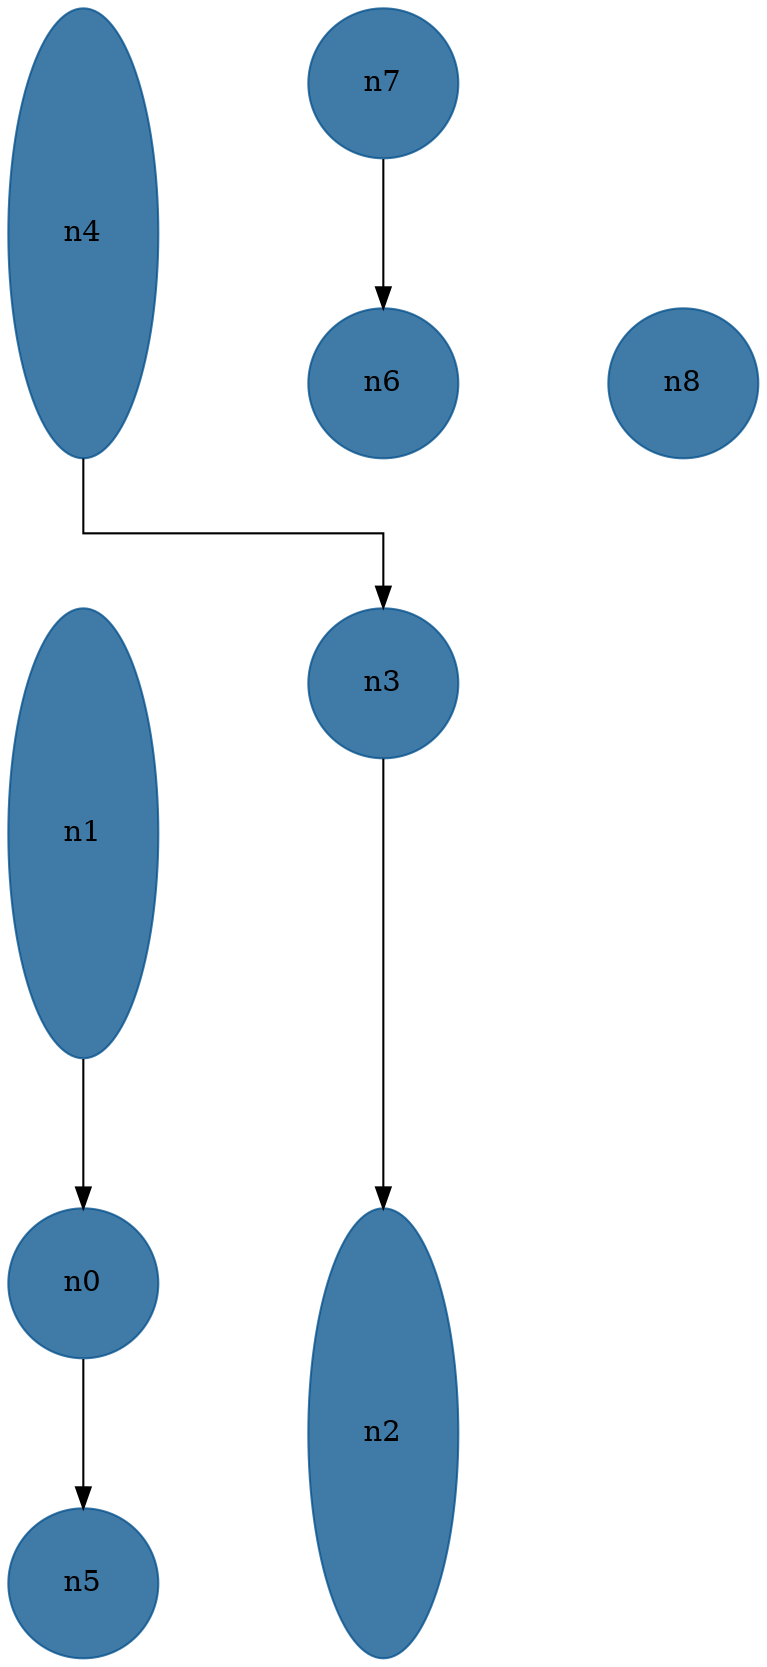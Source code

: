 //do not use DOT to generate pdf use NEATO or FDP
digraph{
layout="neato";
splines="ortho";
n4[shape="ellipse", style="filled", color="#004E8ABF", pos="0,11!", height="3", width="1"];
n4 -> n3;
n7[shape="ellipse", style="filled", color="#004E8ABF", pos="2,12!", height="1", width="1"];
n7 -> n6;
n6[shape="ellipse", style="filled", color="#004E8ABF", pos="2,10!", height="1", width="1"];
n8[shape="ellipse", style="filled", color="#004E8ABF", pos="4,10!", height="1", width="1"];
n1[shape="ellipse", style="filled", color="#004E8ABF", pos="0,7!", height="3", width="1"];
n1 -> n0;
n3[shape="ellipse", style="filled", color="#004E8ABF", pos="2,8!", height="1", width="1"];
n3 -> n2;
n0[shape="ellipse", style="filled", color="#004E8ABF", pos="0,4!", height="1", width="1"];
n0 -> n5;
n2[shape="ellipse", style="filled", color="#004E8ABF", pos="2,3!", height="3", width="1"];
n5[shape="ellipse", style="filled", color="#004E8ABF", pos="0,2!", height="1", width="1"];
}